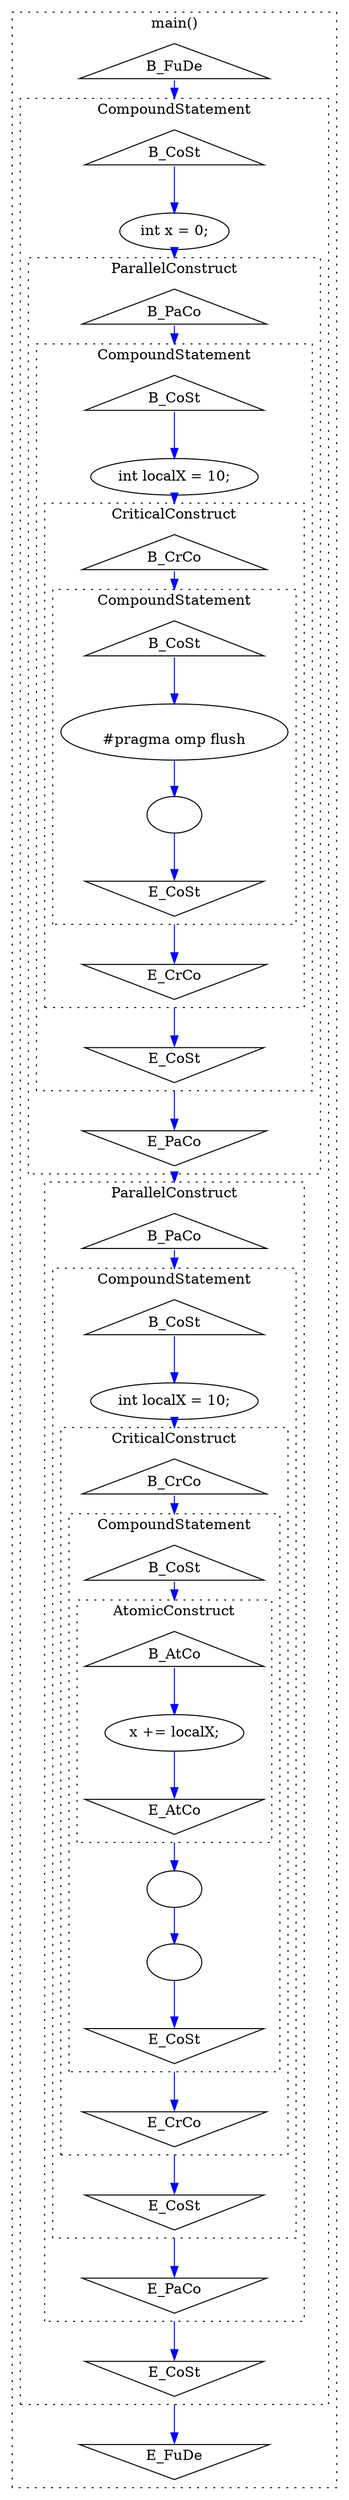 digraph graph2083969860 {
compound=true;
edge[color=blue];
subgraph cluster1707293586 {
compound=true;
style=dotted;
label="main()";
node2030294088[label="B_FuDe", shape="triangle"];
node1309191417[label="E_FuDe", shape="invtriangle"];
subgraph cluster70165127 {
compound=true;
style=dotted;
label="CompoundStatement";
node2026706491[label="B_CoSt", shape="triangle"];
node520830206[label="E_CoSt", shape="invtriangle"];
node351216770[label="int x = 0;"];
subgraph cluster1705281026 {
compound=true;
style=dotted;
label="ParallelConstruct";
node1967667267[label="B_PaCo", shape="triangle"];
node862062296[label="E_PaCo", shape="invtriangle"];
subgraph cluster1589968642 {
compound=true;
style=dotted;
label="CompoundStatement";
node521270862[label="B_CoSt", shape="triangle"];
node724525007[label="E_CoSt", shape="invtriangle"];
node140040372[label="int localX = 10;"];
subgraph cluster1897732690 {
compound=true;
style=dotted;
label="CriticalConstruct";
node1630413241[label="B_CrCo", shape="triangle"];
node808377204[label="E_CrCo", shape="invtriangle"];
subgraph cluster87035052 {
compound=true;
style=dotted;
label="CompoundStatement";
node1091597918[label="B_CoSt", shape="triangle"];
node463690173[label="E_CoSt", shape="invtriangle"];
node2130520253[label="
#pragma omp flush
"];
node1659452474[label="
"];
}
}
}
}
subgraph cluster1730900666 {
compound=true;
style=dotted;
label="ParallelConstruct";
node1998103567[label="B_PaCo", shape="triangle"];
node824915171[label="E_PaCo", shape="invtriangle"];
subgraph cluster646204091 {
compound=true;
style=dotted;
label="CompoundStatement";
node445010547[label="B_CoSt", shape="triangle"];
node680306160[label="E_CoSt", shape="invtriangle"];
node1080561710[label="int localX = 10;"];
subgraph cluster1153256202 {
compound=true;
style=dotted;
label="CriticalConstruct";
node1811975204[label="B_CrCo", shape="triangle"];
node560858993[label="E_CrCo", shape="invtriangle"];
subgraph cluster1731795367 {
compound=true;
style=dotted;
label="CompoundStatement";
node634991000[label="B_CoSt", shape="triangle"];
node607578671[label="E_CoSt", shape="invtriangle"];
subgraph cluster554146322 {
compound=true;
style=dotted;
label="AtomicConstruct";
node265052195[label="B_AtCo", shape="triangle"];
node1741007954[label="E_AtCo", shape="invtriangle"];
node910260820[label="x += localX;"];
}
node261429887[label="
"];
node550424075[label="
"];
}
}
}
}
}
}
node2030294088 -> node2026706491[tailport=s, headport=n, weight=8, lhead=cluster70165127];
node2026706491 -> node351216770[tailport=s, headport=n, weight=8];
node351216770 -> node1967667267[lhead=cluster1705281026, weight=8, tailport=s, headport=n];
node1967667267 -> node521270862[tailport=s, headport=n, weight=8, lhead=cluster1589968642];
node521270862 -> node140040372[tailport=s, headport=n, weight=8];
node140040372 -> node1630413241[lhead=cluster1897732690, weight=8, tailport=s, headport=n];
node1630413241 -> node1091597918[tailport=s, headport=n, weight=8, lhead=cluster87035052];
node1091597918 -> node2130520253[tailport=s, headport=n, weight=8];
node2130520253 -> node1659452474[weight=8, tailport=s, headport=n];
node1659452474 -> node463690173[weight=8, tailport=s, headport=n];
node463690173 -> node808377204[tailport=s, headport=n, weight=8, ltail=cluster87035052];
node808377204 -> node724525007[tailport=s, headport=n, weight=8, ltail=cluster1897732690];
node724525007 -> node862062296[tailport=s, headport=n, weight=8, ltail=cluster1589968642];
node862062296 -> node1998103567[tailport=s, headport=n, ltail=cluster1705281026, lhead=cluster1730900666];
node1998103567 -> node445010547[tailport=s, headport=n, weight=8, lhead=cluster646204091];
node445010547 -> node1080561710[tailport=s, headport=n, weight=8];
node1080561710 -> node1811975204[lhead=cluster1153256202, weight=8, tailport=s, headport=n];
node1811975204 -> node634991000[tailport=s, headport=n, weight=8, lhead=cluster1731795367];
node634991000 -> node265052195[tailport=s, headport=n, weight=8, lhead=cluster554146322];
node265052195 -> node910260820[tailport=s, headport=n, weight=8];
node910260820 -> node1741007954[weight=8, tailport=s, headport=n];
node1741007954 -> node261429887[tailport=s, headport=n, weight=8, ltail=cluster554146322];
node261429887 -> node550424075[weight=8, tailport=s, headport=n];
node550424075 -> node607578671[weight=8, tailport=s, headport=n];
node607578671 -> node560858993[tailport=s, headport=n, weight=8, ltail=cluster1731795367];
node560858993 -> node680306160[tailport=s, headport=n, weight=8, ltail=cluster1153256202];
node680306160 -> node824915171[tailport=s, headport=n, weight=8, ltail=cluster646204091];
node824915171 -> node520830206[tailport=s, headport=n, weight=8, ltail=cluster1730900666];
node520830206 -> node1309191417[tailport=s, headport=n, weight=8, ltail=cluster70165127];
}
